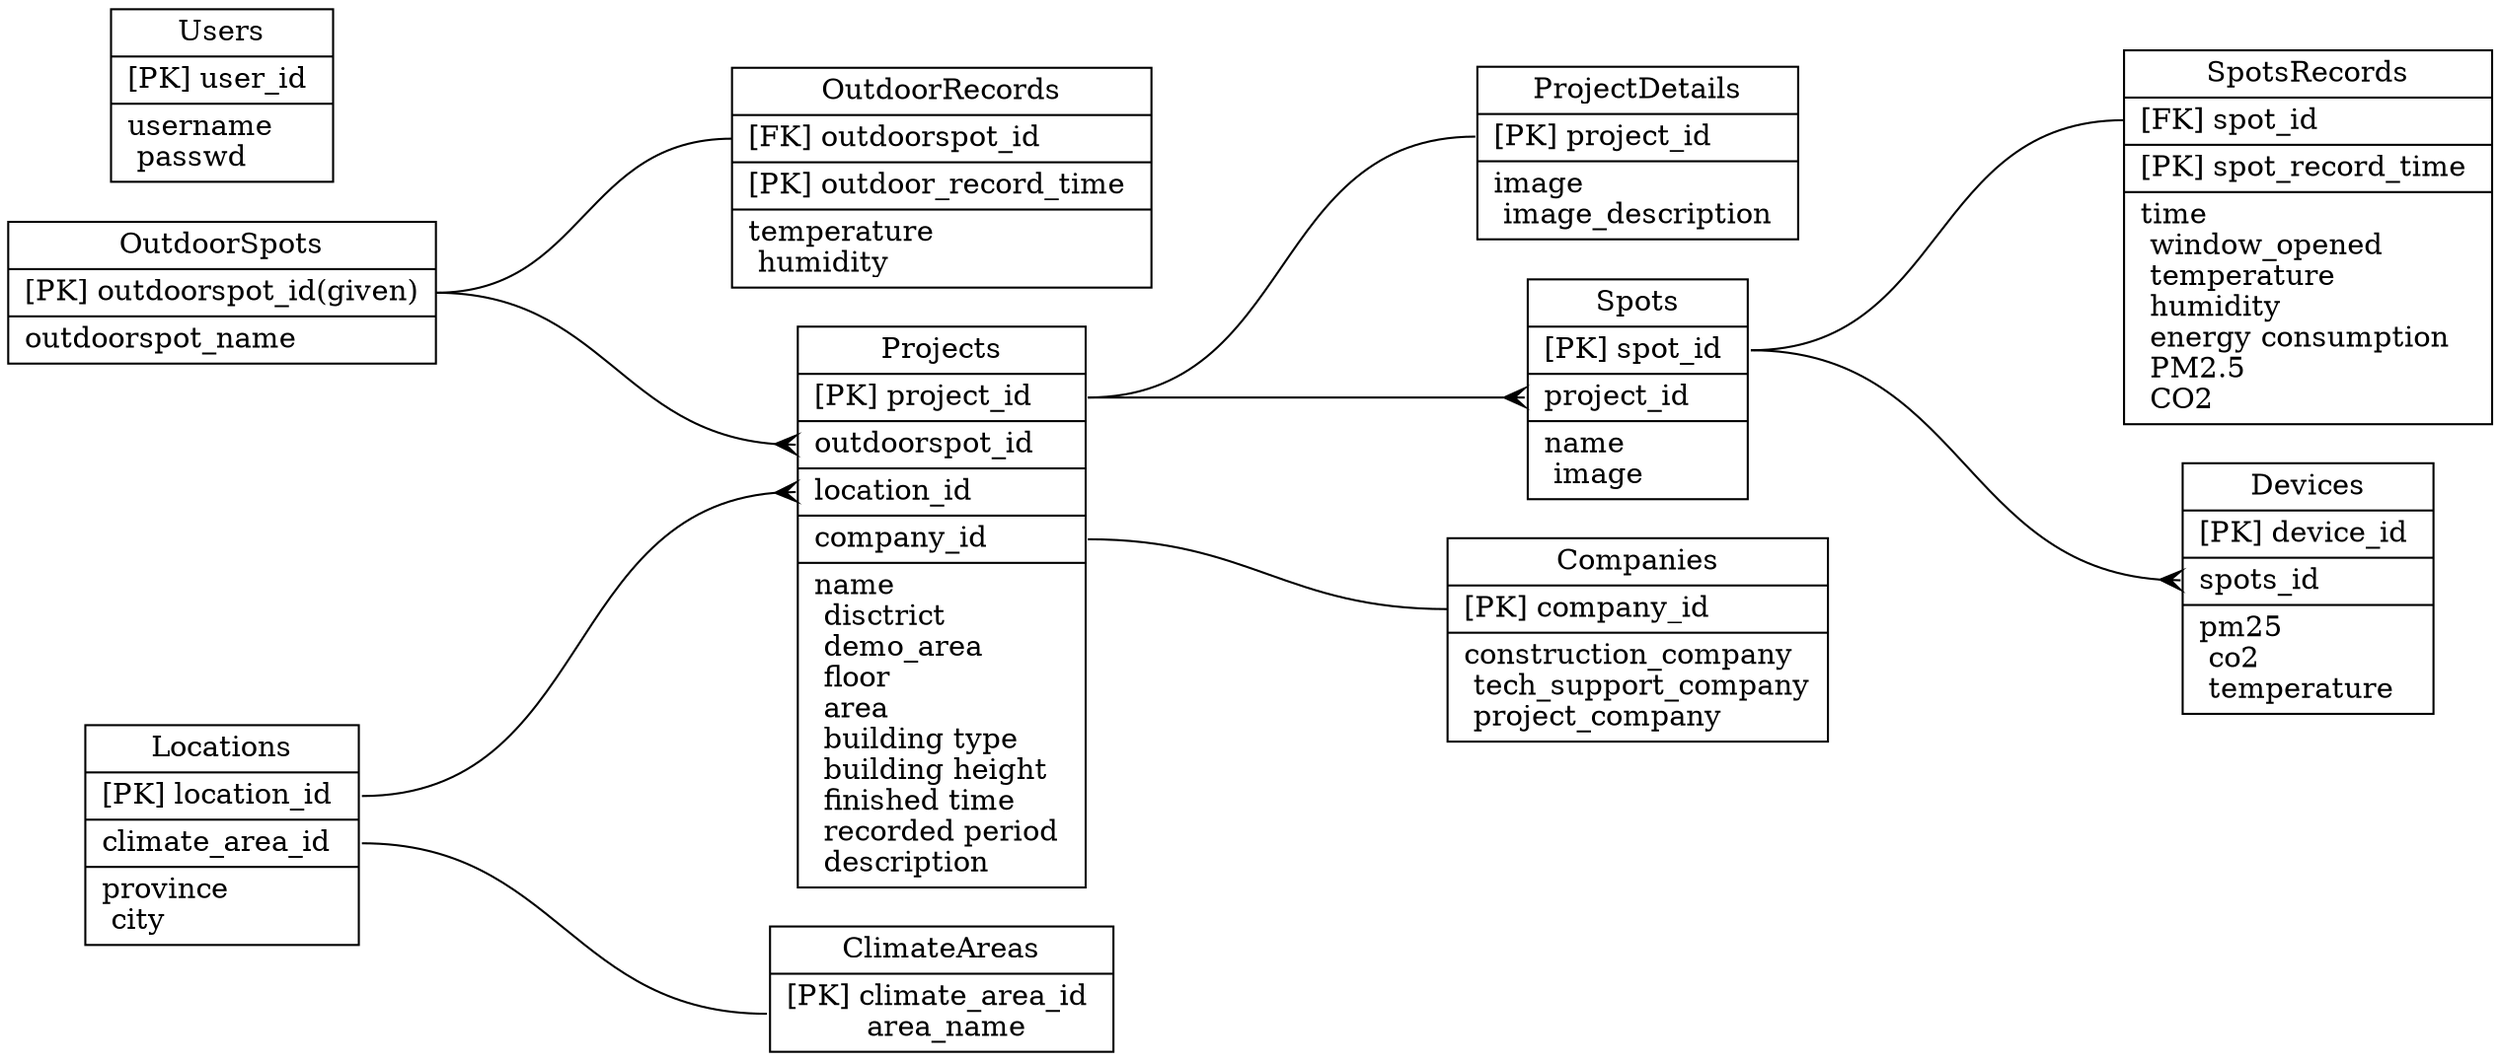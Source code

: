 digraph db_schema{
    graph [ rankdir = "LR"];
    ranksep=2;

    "Projects"
         [label="<Project>Projects
                |<PK_PROJECT_ID>[PK] project_id \l
                |<FK_PROJECTS_OUTDOOR_SPOT_ID> outdoorspot_id\l
                |<PROJECTS_LOCATION_ID>location_id \l
                |<PROJECTS_COMPANY_ID>company_id \l |
                name \l
                disctrict\l
                demo_area \l
                floor \l
                area \l
                building type\l
                building height \l
                finished time \l
                recorded period \l
                description \l"
          shape="record"];

    "Locations"
        [label="<Locations>Locations
                |<PK_LOCATION_ID>[PK] location_id \l
                |<FK_LOCATION_CLIMATE_AREA_ID>climate_area_id\l|
                province \l
                city \l "
         shape="record"];

    "Companies"
        [label="<Companies>Companies
                |<PK_COMPANY_ID>[PK] company_id \l|
                construction_company \l
                tech_support_company\l
                project_company \l"
         shape="record"];

    "ProjectDetails"
        [label="<ProjectDetails>ProjectDetails
                |<PK_PROJECT_DETAILS_PROJECT_ID>[PK] project_id \l |
                image \l
                image_description \l"
         shape="record"];

    "Spots"
        [label="<Spots>Spots
                |<PK_SPOT_ID>[PK] spot_id \l
                |<FK_SPOTS_PROJECT_ID>project_id \l|
                name \l
                image \l"
        shape="record"]

    "SpotsRecords"
        [label="<SpotsRecords>SpotsRecords
                |<PK_SPOT_RECORD_ID>[FK] spot_id\l
                |<PK_SPOT_RECORD_TIME>[PK] spot_record_time \l |
                time \l
                window_opened \l
                temperature \l
                humidity \l
                energy consumption \l
                PM2.5 \l
                CO2 \l "
         shape="record"]

    "ClimateAreas"
        [label="<ClimateAreas>ClimateAreas
                |<PK_CLIMATE_AREA_ID>[PK] climate_area_id \l
                area_name"
         shape="record"]

    "OutdoorSpots"
        [label="<OutdoorSpots>OutdoorSpots
                |<PK_OUTDOOR_SPOT_ID>[PK] outdoorspot_id(given)\l |
                outdoorspot_name\l
                "
         shape="record"]

    "OutdoorRecords"
        [label="<OutdoorRecords>OutdoorRecords
                |<FK_OUTDOOR_SPOT_ID>[FK] outdoorspot_id\l
                |<PK_OUTDOOR_RECORD_TIME>[PK] outdoor_record_time \l|
                temperature \l
                humidity \l"
         shape="record"]

    "Devices"
        [label="<Devices>Devices
                |<PK_DEVICES_ID>[PK] device_id \l |
                <FK_DEVICES_SPOTS_ID>spots_id \l |
                pm25 \l
                co2 \l
                temperature \l "
         shape="record"]

    "User"
        [label="<Users>Users
                |<PK_USER_ID>[PK] user_id \l |
                username \l
                passwd \l"
         shape="record"]

    "Projects":"PK_PROJECT_ID" -> "ProjectDetails":"PK_PROJECT_DETAILS_PROJECT_ID" [arrowhead=none];
    "Locations":"PK_LOCATION_ID" -> "Projects":"PROJECTS_LOCATION_ID" [arrowhead=crow];
    "Projects":"PROJECTS_COMPANY_ID" -> "Companies":"PK_COMPANY_ID"[arrowhead=none];
    "Projects":"PK_PROJECT_ID" -> "Spots":"FK_SPOTS_PROJECT_ID" [arrowhead=crow];
    "Spots":"PK_SPOT_ID" -> "Devices":"FK_DEVICES_SPOTS_ID" [arrowhead=crow];
    "Spots":"PK_SPOT_ID" -> "SpotsRecords":"PK_SPOT_RECORD_ID" [arrowhead=none];
    "OutdoorSpots":"PK_OUTDOOR_SPOT_ID" -> "OutdoorRecords":"FK_OUTDOOR_SPOT_ID" [arrowhead=none];
    "Locations":"FK_LOCATION_CLIMATE_AREA_ID"->"ClimateAreas":"PK_CLIMATE_AREA_ID"[arrowhead=none];
    "OutdoorSpots":"PK_OUTDOOR_SPOT_ID" -> "Projects":"FK_PROJECTS_OUTDOOR_SPOT_ID" [arrowhead=crow];
}
